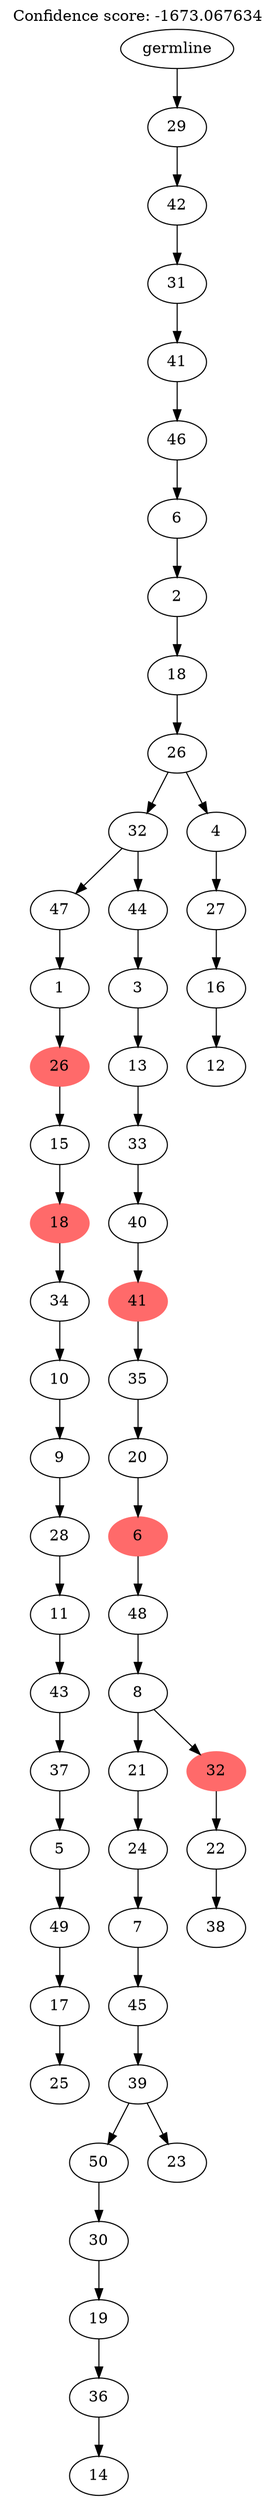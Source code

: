 digraph g {
	"54" -> "55";
	"55" [label="25"];
	"53" -> "54";
	"54" [label="17"];
	"52" -> "53";
	"53" [label="49"];
	"51" -> "52";
	"52" [label="5"];
	"50" -> "51";
	"51" [label="37"];
	"49" -> "50";
	"50" [label="43"];
	"48" -> "49";
	"49" [label="11"];
	"47" -> "48";
	"48" [label="28"];
	"46" -> "47";
	"47" [label="9"];
	"45" -> "46";
	"46" [label="10"];
	"44" -> "45";
	"45" [label="34"];
	"43" -> "44";
	"44" [color=indianred1, style=filled, label="18"];
	"42" -> "43";
	"43" [label="15"];
	"41" -> "42";
	"42" [color=indianred1, style=filled, label="26"];
	"40" -> "41";
	"41" [label="1"];
	"38" -> "39";
	"39" [label="14"];
	"37" -> "38";
	"38" [label="36"];
	"36" -> "37";
	"37" [label="19"];
	"35" -> "36";
	"36" [label="30"];
	"33" -> "34";
	"34" [label="23"];
	"33" -> "35";
	"35" [label="50"];
	"32" -> "33";
	"33" [label="39"];
	"31" -> "32";
	"32" [label="45"];
	"30" -> "31";
	"31" [label="7"];
	"29" -> "30";
	"30" [label="24"];
	"27" -> "28";
	"28" [label="38"];
	"26" -> "27";
	"27" [label="22"];
	"25" -> "26";
	"26" [color=indianred1, style=filled, label="32"];
	"25" -> "29";
	"29" [label="21"];
	"24" -> "25";
	"25" [label="8"];
	"23" -> "24";
	"24" [label="48"];
	"22" -> "23";
	"23" [color=indianred1, style=filled, label="6"];
	"21" -> "22";
	"22" [label="20"];
	"20" -> "21";
	"21" [label="35"];
	"19" -> "20";
	"20" [color=indianred1, style=filled, label="41"];
	"18" -> "19";
	"19" [label="40"];
	"17" -> "18";
	"18" [label="33"];
	"16" -> "17";
	"17" [label="13"];
	"15" -> "16";
	"16" [label="3"];
	"14" -> "15";
	"15" [label="44"];
	"14" -> "40";
	"40" [label="47"];
	"12" -> "13";
	"13" [label="12"];
	"11" -> "12";
	"12" [label="16"];
	"10" -> "11";
	"11" [label="27"];
	"9" -> "10";
	"10" [label="4"];
	"9" -> "14";
	"14" [label="32"];
	"8" -> "9";
	"9" [label="26"];
	"7" -> "8";
	"8" [label="18"];
	"6" -> "7";
	"7" [label="2"];
	"5" -> "6";
	"6" [label="6"];
	"4" -> "5";
	"5" [label="46"];
	"3" -> "4";
	"4" [label="41"];
	"2" -> "3";
	"3" [label="31"];
	"1" -> "2";
	"2" [label="42"];
	"0" -> "1";
	"1" [label="29"];
	"0" [label="germline"];
	labelloc="t";
	label="Confidence score: -1673.067634";
}
